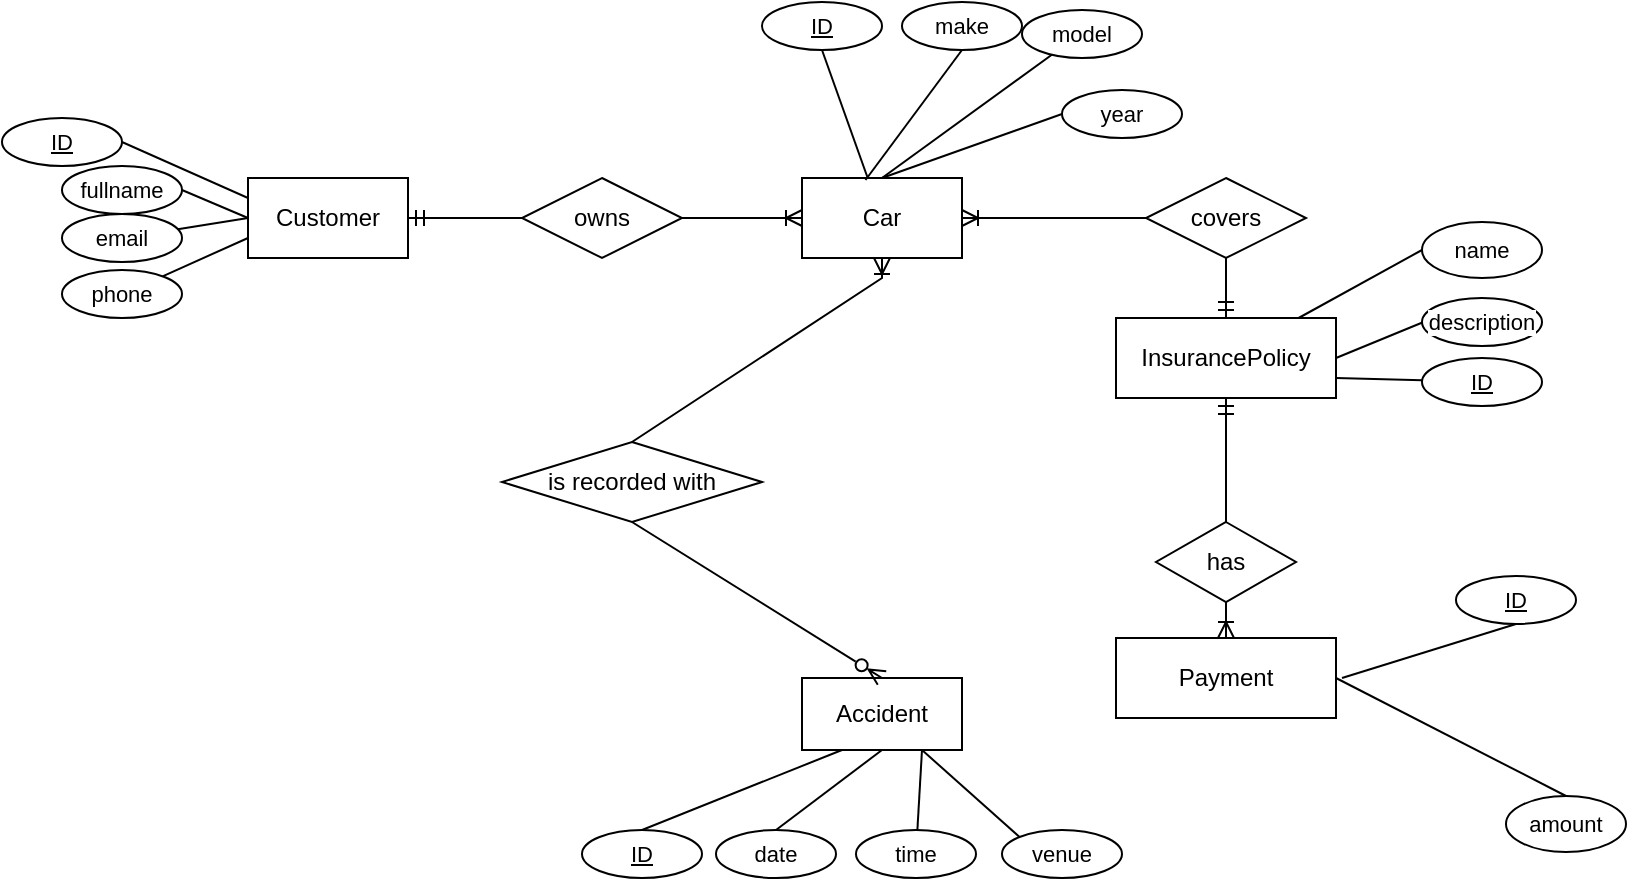 <mxfile version="24.9.3">
  <diagram name="Page-1" id="IsN-1GddzwqEPxPWCtXr">
    <mxGraphModel dx="875" dy="504" grid="1" gridSize="10" guides="1" tooltips="1" connect="1" arrows="1" fold="1" page="1" pageScale="1" pageWidth="850" pageHeight="1100" math="0" shadow="0">
      <root>
        <mxCell id="0" />
        <mxCell id="1" parent="0" />
        <mxCell id="Q23NzQTboAZEcv5yFXKj-5" style="rounded=0;orthogonalLoop=1;jettySize=auto;html=1;exitX=1;exitY=0.5;exitDx=0;exitDy=0;entryX=0;entryY=0.5;entryDx=0;entryDy=0;endArrow=none;endFill=0;startArrow=ERmandOne;startFill=0;" edge="1" parent="1" source="Q23NzQTboAZEcv5yFXKj-1" target="Q23NzQTboAZEcv5yFXKj-4">
          <mxGeometry relative="1" as="geometry" />
        </mxCell>
        <mxCell id="Q23NzQTboAZEcv5yFXKj-15" style="edgeStyle=none;shape=connector;rounded=0;orthogonalLoop=1;jettySize=auto;html=1;exitX=0;exitY=0.25;exitDx=0;exitDy=0;entryX=1;entryY=0.5;entryDx=0;entryDy=0;strokeColor=default;align=center;verticalAlign=middle;fontFamily=Helvetica;fontSize=11;fontColor=default;labelBackgroundColor=default;endArrow=none;endFill=0;" edge="1" parent="1" source="Q23NzQTboAZEcv5yFXKj-1" target="Q23NzQTboAZEcv5yFXKj-14">
          <mxGeometry relative="1" as="geometry" />
        </mxCell>
        <mxCell id="Q23NzQTboAZEcv5yFXKj-17" style="edgeStyle=none;shape=connector;rounded=0;orthogonalLoop=1;jettySize=auto;html=1;exitX=0;exitY=0.5;exitDx=0;exitDy=0;entryX=1;entryY=0.5;entryDx=0;entryDy=0;strokeColor=default;align=center;verticalAlign=middle;fontFamily=Helvetica;fontSize=11;fontColor=default;labelBackgroundColor=default;endArrow=none;endFill=0;" edge="1" parent="1" source="Q23NzQTboAZEcv5yFXKj-1" target="Q23NzQTboAZEcv5yFXKj-16">
          <mxGeometry relative="1" as="geometry" />
        </mxCell>
        <mxCell id="Q23NzQTboAZEcv5yFXKj-19" style="edgeStyle=none;shape=connector;rounded=0;orthogonalLoop=1;jettySize=auto;html=1;exitX=0;exitY=0.5;exitDx=0;exitDy=0;strokeColor=default;align=center;verticalAlign=middle;fontFamily=Helvetica;fontSize=11;fontColor=default;labelBackgroundColor=default;endArrow=none;endFill=0;" edge="1" parent="1" source="Q23NzQTboAZEcv5yFXKj-1" target="Q23NzQTboAZEcv5yFXKj-18">
          <mxGeometry relative="1" as="geometry" />
        </mxCell>
        <mxCell id="Q23NzQTboAZEcv5yFXKj-21" style="edgeStyle=none;shape=connector;rounded=0;orthogonalLoop=1;jettySize=auto;html=1;exitX=0;exitY=0.75;exitDx=0;exitDy=0;strokeColor=default;align=center;verticalAlign=middle;fontFamily=Helvetica;fontSize=11;fontColor=default;labelBackgroundColor=default;endArrow=none;endFill=0;" edge="1" parent="1" source="Q23NzQTboAZEcv5yFXKj-1" target="Q23NzQTboAZEcv5yFXKj-20">
          <mxGeometry relative="1" as="geometry" />
        </mxCell>
        <mxCell id="Q23NzQTboAZEcv5yFXKj-1" value="Customer" style="rounded=0;whiteSpace=wrap;html=1;" vertex="1" parent="1">
          <mxGeometry x="223" y="120" width="80" height="40" as="geometry" />
        </mxCell>
        <mxCell id="Q23NzQTboAZEcv5yFXKj-9" style="edgeStyle=none;shape=connector;rounded=0;orthogonalLoop=1;jettySize=auto;html=1;exitX=0.5;exitY=1;exitDx=0;exitDy=0;entryX=0.5;entryY=0;entryDx=0;entryDy=0;strokeColor=default;align=center;verticalAlign=middle;fontFamily=Helvetica;fontSize=11;fontColor=default;labelBackgroundColor=default;endArrow=none;endFill=0;startArrow=ERoneToMany;startFill=0;" edge="1" parent="1" source="Q23NzQTboAZEcv5yFXKj-3" target="Q23NzQTboAZEcv5yFXKj-8">
          <mxGeometry relative="1" as="geometry">
            <Array as="points">
              <mxPoint x="540" y="170" />
            </Array>
          </mxGeometry>
        </mxCell>
        <mxCell id="Q23NzQTboAZEcv5yFXKj-26" style="edgeStyle=none;shape=connector;rounded=0;orthogonalLoop=1;jettySize=auto;html=1;exitX=0.5;exitY=0;exitDx=0;exitDy=0;strokeColor=default;align=center;verticalAlign=middle;fontFamily=Helvetica;fontSize=11;fontColor=default;labelBackgroundColor=default;endArrow=none;endFill=0;entryX=0.28;entryY=0.875;entryDx=0;entryDy=0;entryPerimeter=0;" edge="1" parent="1" source="Q23NzQTboAZEcv5yFXKj-3" target="Q23NzQTboAZEcv5yFXKj-27">
          <mxGeometry relative="1" as="geometry">
            <mxPoint x="640" y="56" as="targetPoint" />
            <mxPoint x="560" y="76" as="sourcePoint" />
          </mxGeometry>
        </mxCell>
        <mxCell id="Q23NzQTboAZEcv5yFXKj-3" value="Car" style="rounded=0;whiteSpace=wrap;html=1;" vertex="1" parent="1">
          <mxGeometry x="500" y="120" width="80" height="40" as="geometry" />
        </mxCell>
        <mxCell id="Q23NzQTboAZEcv5yFXKj-6" style="edgeStyle=none;shape=connector;rounded=0;orthogonalLoop=1;jettySize=auto;html=1;exitX=1;exitY=0.5;exitDx=0;exitDy=0;entryX=0;entryY=0.5;entryDx=0;entryDy=0;strokeColor=default;align=center;verticalAlign=middle;fontFamily=Helvetica;fontSize=11;fontColor=default;labelBackgroundColor=default;endArrow=ERoneToMany;endFill=0;strokeWidth=1;" edge="1" parent="1" source="Q23NzQTboAZEcv5yFXKj-4" target="Q23NzQTboAZEcv5yFXKj-3">
          <mxGeometry relative="1" as="geometry" />
        </mxCell>
        <mxCell id="Q23NzQTboAZEcv5yFXKj-4" value="owns" style="shape=rhombus;perimeter=rhombusPerimeter;whiteSpace=wrap;html=1;align=center;" vertex="1" parent="1">
          <mxGeometry x="360" y="120" width="80" height="40" as="geometry" />
        </mxCell>
        <mxCell id="Q23NzQTboAZEcv5yFXKj-45" style="edgeStyle=none;shape=connector;rounded=0;orthogonalLoop=1;jettySize=auto;html=1;exitX=0.25;exitY=1;exitDx=0;exitDy=0;entryX=0.5;entryY=0;entryDx=0;entryDy=0;strokeColor=default;align=center;verticalAlign=middle;fontFamily=Helvetica;fontSize=11;fontColor=default;labelBackgroundColor=default;endArrow=none;endFill=0;" edge="1" parent="1" source="Q23NzQTboAZEcv5yFXKj-7" target="Q23NzQTboAZEcv5yFXKj-44">
          <mxGeometry relative="1" as="geometry" />
        </mxCell>
        <mxCell id="Q23NzQTboAZEcv5yFXKj-47" style="edgeStyle=none;shape=connector;rounded=0;orthogonalLoop=1;jettySize=auto;html=1;exitX=0.5;exitY=1;exitDx=0;exitDy=0;entryX=0.5;entryY=0;entryDx=0;entryDy=0;strokeColor=default;align=center;verticalAlign=middle;fontFamily=Helvetica;fontSize=11;fontColor=default;labelBackgroundColor=default;endArrow=none;endFill=0;" edge="1" parent="1" source="Q23NzQTboAZEcv5yFXKj-7" target="Q23NzQTboAZEcv5yFXKj-46">
          <mxGeometry relative="1" as="geometry" />
        </mxCell>
        <mxCell id="Q23NzQTboAZEcv5yFXKj-49" style="edgeStyle=none;shape=connector;rounded=0;orthogonalLoop=1;jettySize=auto;html=1;exitX=0.75;exitY=1;exitDx=0;exitDy=0;strokeColor=default;align=center;verticalAlign=middle;fontFamily=Helvetica;fontSize=11;fontColor=default;labelBackgroundColor=default;endArrow=none;endFill=0;" edge="1" parent="1" source="Q23NzQTboAZEcv5yFXKj-7" target="Q23NzQTboAZEcv5yFXKj-48">
          <mxGeometry relative="1" as="geometry" />
        </mxCell>
        <mxCell id="Q23NzQTboAZEcv5yFXKj-51" style="edgeStyle=none;shape=connector;rounded=0;orthogonalLoop=1;jettySize=auto;html=1;exitX=0.75;exitY=1;exitDx=0;exitDy=0;entryX=0;entryY=0;entryDx=0;entryDy=0;strokeColor=default;align=center;verticalAlign=middle;fontFamily=Helvetica;fontSize=11;fontColor=default;labelBackgroundColor=default;endArrow=none;endFill=0;" edge="1" parent="1" source="Q23NzQTboAZEcv5yFXKj-7" target="Q23NzQTboAZEcv5yFXKj-50">
          <mxGeometry relative="1" as="geometry" />
        </mxCell>
        <mxCell id="Q23NzQTboAZEcv5yFXKj-7" value="Accident" style="rounded=0;whiteSpace=wrap;html=1;" vertex="1" parent="1">
          <mxGeometry x="500" y="370" width="80" height="36" as="geometry" />
        </mxCell>
        <mxCell id="Q23NzQTboAZEcv5yFXKj-10" style="edgeStyle=none;shape=connector;rounded=0;orthogonalLoop=1;jettySize=auto;html=1;exitX=0.5;exitY=1;exitDx=0;exitDy=0;entryX=0.5;entryY=0;entryDx=0;entryDy=0;strokeColor=default;align=center;verticalAlign=middle;fontFamily=Helvetica;fontSize=11;fontColor=default;labelBackgroundColor=default;endArrow=ERzeroToMany;endFill=0;" edge="1" parent="1" source="Q23NzQTboAZEcv5yFXKj-8" target="Q23NzQTboAZEcv5yFXKj-7">
          <mxGeometry relative="1" as="geometry">
            <Array as="points" />
          </mxGeometry>
        </mxCell>
        <mxCell id="Q23NzQTboAZEcv5yFXKj-8" value="is recorded with" style="shape=rhombus;perimeter=rhombusPerimeter;whiteSpace=wrap;html=1;align=center;" vertex="1" parent="1">
          <mxGeometry x="350" y="252" width="130" height="40" as="geometry" />
        </mxCell>
        <mxCell id="Q23NzQTboAZEcv5yFXKj-32" style="edgeStyle=none;shape=connector;rounded=0;orthogonalLoop=1;jettySize=auto;html=1;exitX=1;exitY=0.75;exitDx=0;exitDy=0;strokeColor=default;align=center;verticalAlign=middle;fontFamily=Helvetica;fontSize=11;fontColor=default;labelBackgroundColor=default;endArrow=none;endFill=0;" edge="1" parent="1" source="Q23NzQTboAZEcv5yFXKj-11" target="Q23NzQTboAZEcv5yFXKj-31">
          <mxGeometry relative="1" as="geometry">
            <Array as="points" />
          </mxGeometry>
        </mxCell>
        <mxCell id="Q23NzQTboAZEcv5yFXKj-36" style="edgeStyle=none;shape=connector;rounded=0;orthogonalLoop=1;jettySize=auto;html=1;exitX=1;exitY=0.5;exitDx=0;exitDy=0;entryX=0.5;entryY=0;entryDx=0;entryDy=0;strokeColor=default;align=center;verticalAlign=middle;fontFamily=Helvetica;fontSize=11;fontColor=default;labelBackgroundColor=default;endArrow=none;endFill=0;" edge="1" parent="1" source="Q23NzQTboAZEcv5yFXKj-11" target="Q23NzQTboAZEcv5yFXKj-35">
          <mxGeometry relative="1" as="geometry" />
        </mxCell>
        <mxCell id="Q23NzQTboAZEcv5yFXKj-40" style="edgeStyle=none;shape=connector;rounded=0;orthogonalLoop=1;jettySize=auto;html=1;exitX=0.5;exitY=0;exitDx=0;exitDy=0;entryX=0.5;entryY=1;entryDx=0;entryDy=0;strokeColor=default;align=center;verticalAlign=middle;fontFamily=Helvetica;fontSize=11;fontColor=default;labelBackgroundColor=default;endArrow=none;endFill=0;startArrow=ERmandOne;startFill=0;" edge="1" parent="1" source="Q23NzQTboAZEcv5yFXKj-11" target="Q23NzQTboAZEcv5yFXKj-39">
          <mxGeometry relative="1" as="geometry" />
        </mxCell>
        <mxCell id="Q23NzQTboAZEcv5yFXKj-56" style="edgeStyle=none;shape=connector;rounded=0;orthogonalLoop=1;jettySize=auto;html=1;exitX=0.5;exitY=1;exitDx=0;exitDy=0;entryX=0.5;entryY=0;entryDx=0;entryDy=0;strokeColor=default;align=center;verticalAlign=middle;fontFamily=Helvetica;fontSize=11;fontColor=default;labelBackgroundColor=default;endArrow=none;endFill=0;startArrow=ERmandOne;startFill=0;" edge="1" parent="1" source="Q23NzQTboAZEcv5yFXKj-11" target="Q23NzQTboAZEcv5yFXKj-53">
          <mxGeometry relative="1" as="geometry" />
        </mxCell>
        <mxCell id="Q23NzQTboAZEcv5yFXKj-11" value="InsurancePolicy" style="rounded=0;whiteSpace=wrap;html=1;" vertex="1" parent="1">
          <mxGeometry x="657" y="190" width="110" height="40" as="geometry" />
        </mxCell>
        <mxCell id="Q23NzQTboAZEcv5yFXKj-14" value="ID" style="ellipse;whiteSpace=wrap;html=1;align=center;fontFamily=Helvetica;fontSize=11;fontColor=default;labelBackgroundColor=default;fontStyle=4" vertex="1" parent="1">
          <mxGeometry x="100" y="90" width="60" height="24" as="geometry" />
        </mxCell>
        <mxCell id="Q23NzQTboAZEcv5yFXKj-16" value="fullname" style="ellipse;whiteSpace=wrap;html=1;align=center;fontFamily=Helvetica;fontSize=11;fontColor=default;labelBackgroundColor=default;" vertex="1" parent="1">
          <mxGeometry x="130" y="114" width="60" height="24" as="geometry" />
        </mxCell>
        <mxCell id="Q23NzQTboAZEcv5yFXKj-18" value="email" style="ellipse;whiteSpace=wrap;html=1;align=center;fontFamily=Helvetica;fontSize=11;fontColor=default;labelBackgroundColor=default;" vertex="1" parent="1">
          <mxGeometry x="130" y="138" width="60" height="24" as="geometry" />
        </mxCell>
        <mxCell id="Q23NzQTboAZEcv5yFXKj-20" value="phone" style="ellipse;whiteSpace=wrap;html=1;align=center;fontFamily=Helvetica;fontSize=11;fontColor=default;labelBackgroundColor=default;" vertex="1" parent="1">
          <mxGeometry x="130" y="166" width="60" height="24" as="geometry" />
        </mxCell>
        <mxCell id="Q23NzQTboAZEcv5yFXKj-37" style="edgeStyle=none;shape=connector;rounded=0;orthogonalLoop=1;jettySize=auto;html=1;exitX=0.5;exitY=1;exitDx=0;exitDy=0;strokeColor=default;align=center;verticalAlign=middle;fontFamily=Helvetica;fontSize=11;fontColor=default;labelBackgroundColor=default;endArrow=none;endFill=0;" edge="1" parent="1" source="Q23NzQTboAZEcv5yFXKj-22" target="Q23NzQTboAZEcv5yFXKj-3">
          <mxGeometry relative="1" as="geometry" />
        </mxCell>
        <mxCell id="Q23NzQTboAZEcv5yFXKj-22" value="&lt;u&gt;ID&lt;/u&gt;" style="ellipse;whiteSpace=wrap;html=1;align=center;fontFamily=Helvetica;fontSize=11;fontColor=default;labelBackgroundColor=default;" vertex="1" parent="1">
          <mxGeometry x="480" y="32" width="60" height="24" as="geometry" />
        </mxCell>
        <mxCell id="Q23NzQTboAZEcv5yFXKj-24" value="make" style="ellipse;whiteSpace=wrap;html=1;align=center;fontFamily=Helvetica;fontSize=11;fontColor=default;labelBackgroundColor=default;" vertex="1" parent="1">
          <mxGeometry x="550" y="32" width="60" height="24" as="geometry" />
        </mxCell>
        <mxCell id="Q23NzQTboAZEcv5yFXKj-25" style="edgeStyle=none;shape=connector;rounded=0;orthogonalLoop=1;jettySize=auto;html=1;strokeColor=default;align=center;verticalAlign=middle;fontFamily=Helvetica;fontSize=11;fontColor=default;labelBackgroundColor=default;endArrow=none;endFill=0;entryX=0.5;entryY=1;entryDx=0;entryDy=0;exitX=0.397;exitY=0.025;exitDx=0;exitDy=0;exitPerimeter=0;" edge="1" parent="1" source="Q23NzQTboAZEcv5yFXKj-3" target="Q23NzQTboAZEcv5yFXKj-24">
          <mxGeometry relative="1" as="geometry">
            <mxPoint x="550" y="70" as="sourcePoint" />
            <mxPoint x="560" y="66" as="targetPoint" />
          </mxGeometry>
        </mxCell>
        <mxCell id="Q23NzQTboAZEcv5yFXKj-27" value="model" style="ellipse;whiteSpace=wrap;html=1;align=center;fontFamily=Helvetica;fontSize=11;fontColor=default;labelBackgroundColor=default;" vertex="1" parent="1">
          <mxGeometry x="610" y="36" width="60" height="24" as="geometry" />
        </mxCell>
        <mxCell id="Q23NzQTboAZEcv5yFXKj-38" style="edgeStyle=none;shape=connector;rounded=0;orthogonalLoop=1;jettySize=auto;html=1;exitX=0;exitY=0.5;exitDx=0;exitDy=0;entryX=0.5;entryY=0;entryDx=0;entryDy=0;strokeColor=default;align=center;verticalAlign=middle;fontFamily=Helvetica;fontSize=11;fontColor=default;labelBackgroundColor=default;endArrow=none;endFill=0;" edge="1" parent="1" source="Q23NzQTboAZEcv5yFXKj-28" target="Q23NzQTboAZEcv5yFXKj-3">
          <mxGeometry relative="1" as="geometry" />
        </mxCell>
        <mxCell id="Q23NzQTboAZEcv5yFXKj-28" value="year" style="ellipse;whiteSpace=wrap;html=1;align=center;fontFamily=Helvetica;fontSize=11;fontColor=default;labelBackgroundColor=default;" vertex="1" parent="1">
          <mxGeometry x="630" y="76" width="60" height="24" as="geometry" />
        </mxCell>
        <mxCell id="Q23NzQTboAZEcv5yFXKj-31" value="&lt;u&gt;ID&lt;/u&gt;" style="ellipse;whiteSpace=wrap;html=1;align=center;fontFamily=Helvetica;fontSize=11;fontColor=default;labelBackgroundColor=default;" vertex="1" parent="1">
          <mxGeometry x="810" y="210" width="60" height="24" as="geometry" />
        </mxCell>
        <mxCell id="Q23NzQTboAZEcv5yFXKj-33" value="name" style="ellipse;whiteSpace=wrap;html=1;align=center;fontFamily=Helvetica;fontSize=11;fontColor=default;labelBackgroundColor=default;" vertex="1" parent="1">
          <mxGeometry x="810" y="142" width="60" height="28" as="geometry" />
        </mxCell>
        <mxCell id="Q23NzQTboAZEcv5yFXKj-34" style="edgeStyle=none;shape=connector;rounded=0;orthogonalLoop=1;jettySize=auto;html=1;strokeColor=default;align=center;verticalAlign=middle;fontFamily=Helvetica;fontSize=11;fontColor=default;labelBackgroundColor=default;endArrow=none;endFill=0;entryX=0;entryY=0.5;entryDx=0;entryDy=0;" edge="1" parent="1" source="Q23NzQTboAZEcv5yFXKj-11" target="Q23NzQTboAZEcv5yFXKj-33">
          <mxGeometry relative="1" as="geometry">
            <mxPoint x="830" y="168" as="targetPoint" />
          </mxGeometry>
        </mxCell>
        <mxCell id="Q23NzQTboAZEcv5yFXKj-35" value="description" style="ellipse;whiteSpace=wrap;html=1;align=center;fontFamily=Helvetica;fontSize=11;fontColor=default;labelBackgroundColor=default;" vertex="1" parent="1">
          <mxGeometry x="810" y="180" width="60" height="24" as="geometry" />
        </mxCell>
        <mxCell id="Q23NzQTboAZEcv5yFXKj-41" style="edgeStyle=none;shape=connector;rounded=0;orthogonalLoop=1;jettySize=auto;html=1;exitX=0;exitY=0.5;exitDx=0;exitDy=0;entryX=1;entryY=0.5;entryDx=0;entryDy=0;strokeColor=default;align=center;verticalAlign=middle;fontFamily=Helvetica;fontSize=11;fontColor=default;labelBackgroundColor=default;endArrow=ERoneToMany;endFill=0;" edge="1" parent="1" source="Q23NzQTboAZEcv5yFXKj-39" target="Q23NzQTboAZEcv5yFXKj-3">
          <mxGeometry relative="1" as="geometry" />
        </mxCell>
        <mxCell id="Q23NzQTboAZEcv5yFXKj-39" value="covers" style="shape=rhombus;perimeter=rhombusPerimeter;whiteSpace=wrap;html=1;align=center;" vertex="1" parent="1">
          <mxGeometry x="672" y="120" width="80" height="40" as="geometry" />
        </mxCell>
        <mxCell id="Q23NzQTboAZEcv5yFXKj-44" value="ID" style="ellipse;whiteSpace=wrap;html=1;align=center;fontFamily=Helvetica;fontSize=11;fontColor=default;labelBackgroundColor=default;fontStyle=4" vertex="1" parent="1">
          <mxGeometry x="390" y="446" width="60" height="24" as="geometry" />
        </mxCell>
        <mxCell id="Q23NzQTboAZEcv5yFXKj-46" value="date" style="ellipse;whiteSpace=wrap;html=1;align=center;fontFamily=Helvetica;fontSize=11;fontColor=default;labelBackgroundColor=default;" vertex="1" parent="1">
          <mxGeometry x="457" y="446" width="60" height="24" as="geometry" />
        </mxCell>
        <mxCell id="Q23NzQTboAZEcv5yFXKj-48" value="time" style="ellipse;whiteSpace=wrap;html=1;align=center;fontFamily=Helvetica;fontSize=11;fontColor=default;labelBackgroundColor=default;" vertex="1" parent="1">
          <mxGeometry x="527" y="446" width="60" height="24" as="geometry" />
        </mxCell>
        <mxCell id="Q23NzQTboAZEcv5yFXKj-50" value="venue" style="ellipse;whiteSpace=wrap;html=1;align=center;fontFamily=Helvetica;fontSize=11;fontColor=default;labelBackgroundColor=default;" vertex="1" parent="1">
          <mxGeometry x="600" y="446" width="60" height="24" as="geometry" />
        </mxCell>
        <mxCell id="Q23NzQTboAZEcv5yFXKj-59" style="edgeStyle=none;shape=connector;rounded=0;orthogonalLoop=1;jettySize=auto;html=1;entryX=0.5;entryY=1;entryDx=0;entryDy=0;strokeColor=default;align=center;verticalAlign=middle;fontFamily=Helvetica;fontSize=11;fontColor=default;labelBackgroundColor=default;endArrow=none;endFill=0;" edge="1" parent="1" target="Q23NzQTboAZEcv5yFXKj-58">
          <mxGeometry relative="1" as="geometry">
            <mxPoint x="770" y="370" as="sourcePoint" />
          </mxGeometry>
        </mxCell>
        <mxCell id="Q23NzQTboAZEcv5yFXKj-52" value="Payment" style="rounded=0;whiteSpace=wrap;html=1;" vertex="1" parent="1">
          <mxGeometry x="657" y="350" width="110" height="40" as="geometry" />
        </mxCell>
        <mxCell id="Q23NzQTboAZEcv5yFXKj-55" style="edgeStyle=none;shape=connector;rounded=0;orthogonalLoop=1;jettySize=auto;html=1;exitX=0.5;exitY=1;exitDx=0;exitDy=0;strokeColor=default;align=center;verticalAlign=middle;fontFamily=Helvetica;fontSize=11;fontColor=default;labelBackgroundColor=default;endArrow=ERoneToMany;endFill=0;" edge="1" parent="1" source="Q23NzQTboAZEcv5yFXKj-53" target="Q23NzQTboAZEcv5yFXKj-52">
          <mxGeometry relative="1" as="geometry">
            <mxPoint x="827" y="387" as="targetPoint" />
            <Array as="points" />
          </mxGeometry>
        </mxCell>
        <mxCell id="Q23NzQTboAZEcv5yFXKj-53" value="has" style="shape=rhombus;perimeter=rhombusPerimeter;whiteSpace=wrap;html=1;align=center;" vertex="1" parent="1">
          <mxGeometry x="677" y="292" width="70" height="40" as="geometry" />
        </mxCell>
        <mxCell id="Q23NzQTboAZEcv5yFXKj-58" value="&lt;u&gt;ID&lt;/u&gt;" style="ellipse;whiteSpace=wrap;html=1;align=center;fontFamily=Helvetica;fontSize=11;fontColor=default;labelBackgroundColor=default;" vertex="1" parent="1">
          <mxGeometry x="827" y="319" width="60" height="24" as="geometry" />
        </mxCell>
        <mxCell id="Q23NzQTboAZEcv5yFXKj-61" style="edgeStyle=none;shape=connector;rounded=0;orthogonalLoop=1;jettySize=auto;html=1;exitX=0.5;exitY=0;exitDx=0;exitDy=0;entryX=1;entryY=0.5;entryDx=0;entryDy=0;strokeColor=default;align=center;verticalAlign=middle;fontFamily=Helvetica;fontSize=11;fontColor=default;labelBackgroundColor=default;endArrow=none;endFill=0;" edge="1" parent="1" source="Q23NzQTboAZEcv5yFXKj-60" target="Q23NzQTboAZEcv5yFXKj-52">
          <mxGeometry relative="1" as="geometry" />
        </mxCell>
        <mxCell id="Q23NzQTboAZEcv5yFXKj-60" value="amount" style="ellipse;whiteSpace=wrap;html=1;align=center;fontFamily=Helvetica;fontSize=11;fontColor=default;labelBackgroundColor=default;" vertex="1" parent="1">
          <mxGeometry x="852" y="429" width="60" height="28" as="geometry" />
        </mxCell>
      </root>
    </mxGraphModel>
  </diagram>
</mxfile>
